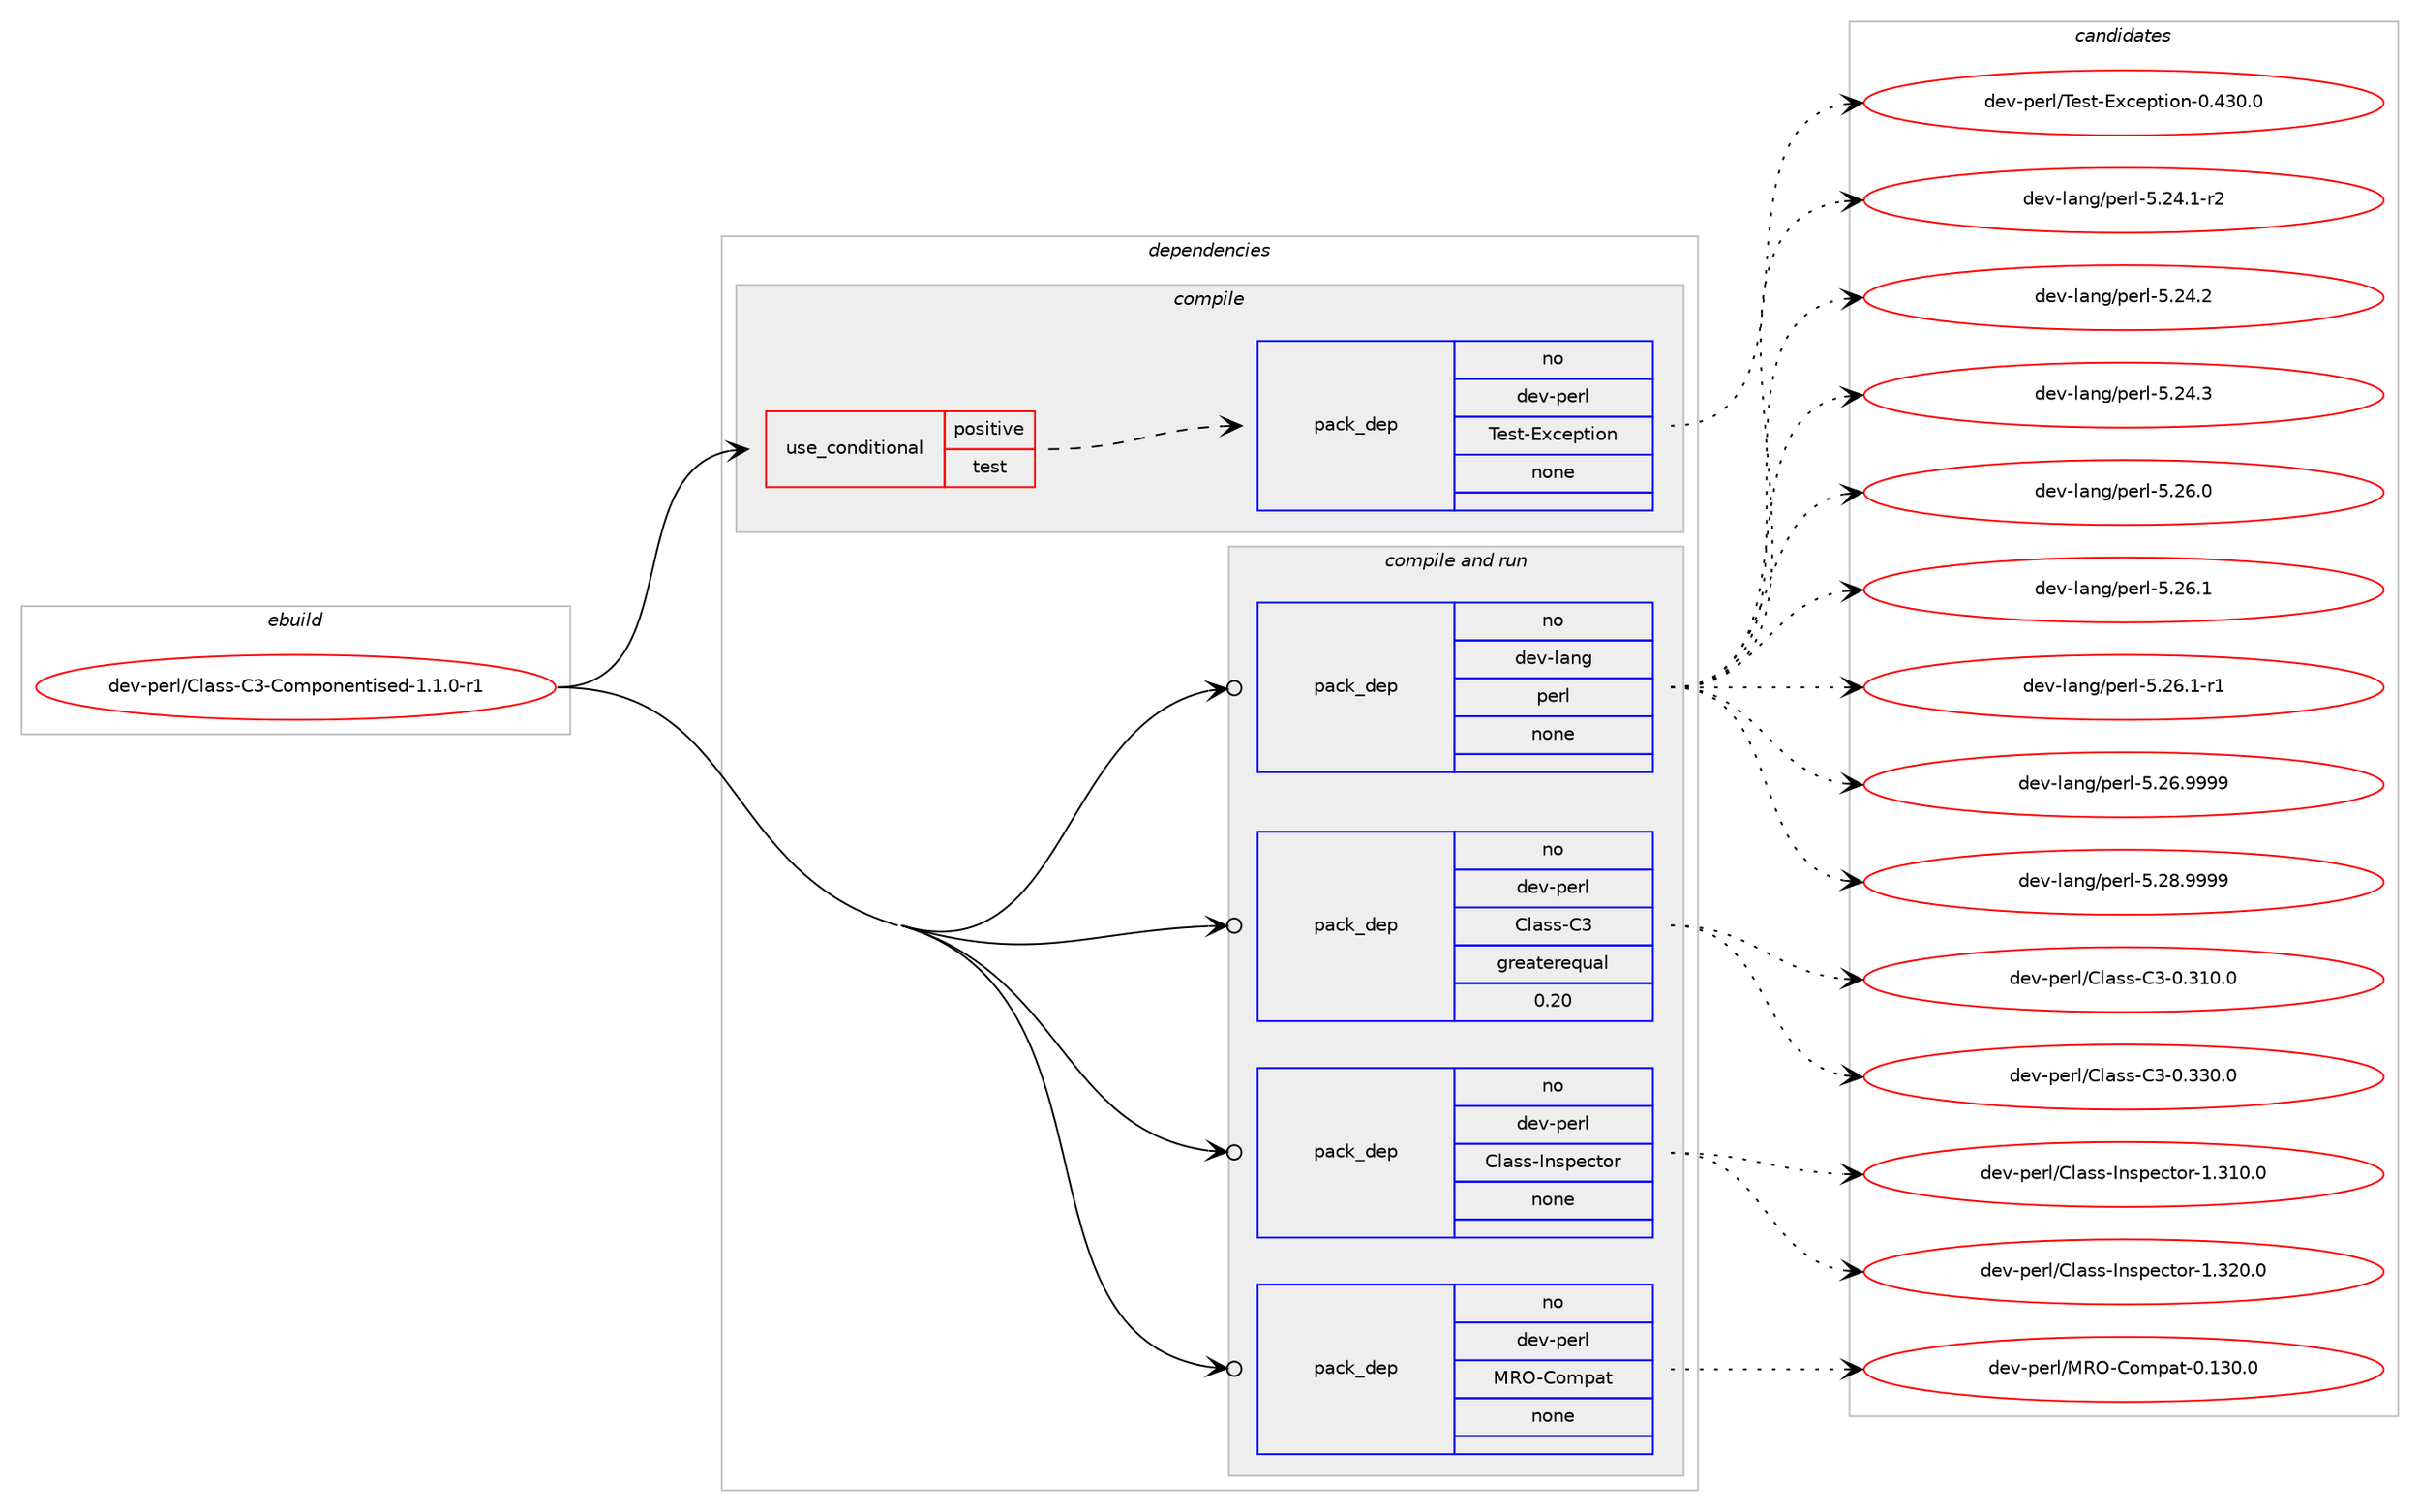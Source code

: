 digraph prolog {

# *************
# Graph options
# *************

newrank=true;
concentrate=true;
compound=true;
graph [rankdir=LR,fontname=Helvetica,fontsize=10,ranksep=1.5];#, ranksep=2.5, nodesep=0.2];
edge  [arrowhead=vee];
node  [fontname=Helvetica,fontsize=10];

# **********
# The ebuild
# **********

subgraph cluster_leftcol {
color=gray;
rank=same;
label=<<i>ebuild</i>>;
id [label="dev-perl/Class-C3-Componentised-1.1.0-r1", color=red, width=4, href="../dev-perl/Class-C3-Componentised-1.1.0-r1.svg"];
}

# ****************
# The dependencies
# ****************

subgraph cluster_midcol {
color=gray;
label=<<i>dependencies</i>>;
subgraph cluster_compile {
fillcolor="#eeeeee";
style=filled;
label=<<i>compile</i>>;
subgraph cond26786 {
dependency126039 [label=<<TABLE BORDER="0" CELLBORDER="1" CELLSPACING="0" CELLPADDING="4"><TR><TD ROWSPAN="3" CELLPADDING="10">use_conditional</TD></TR><TR><TD>positive</TD></TR><TR><TD>test</TD></TR></TABLE>>, shape=none, color=red];
subgraph pack95592 {
dependency126040 [label=<<TABLE BORDER="0" CELLBORDER="1" CELLSPACING="0" CELLPADDING="4" WIDTH="220"><TR><TD ROWSPAN="6" CELLPADDING="30">pack_dep</TD></TR><TR><TD WIDTH="110">no</TD></TR><TR><TD>dev-perl</TD></TR><TR><TD>Test-Exception</TD></TR><TR><TD>none</TD></TR><TR><TD></TD></TR></TABLE>>, shape=none, color=blue];
}
dependency126039:e -> dependency126040:w [weight=20,style="dashed",arrowhead="vee"];
}
id:e -> dependency126039:w [weight=20,style="solid",arrowhead="vee"];
}
subgraph cluster_compileandrun {
fillcolor="#eeeeee";
style=filled;
label=<<i>compile and run</i>>;
subgraph pack95593 {
dependency126041 [label=<<TABLE BORDER="0" CELLBORDER="1" CELLSPACING="0" CELLPADDING="4" WIDTH="220"><TR><TD ROWSPAN="6" CELLPADDING="30">pack_dep</TD></TR><TR><TD WIDTH="110">no</TD></TR><TR><TD>dev-lang</TD></TR><TR><TD>perl</TD></TR><TR><TD>none</TD></TR><TR><TD></TD></TR></TABLE>>, shape=none, color=blue];
}
id:e -> dependency126041:w [weight=20,style="solid",arrowhead="odotvee"];
subgraph pack95594 {
dependency126042 [label=<<TABLE BORDER="0" CELLBORDER="1" CELLSPACING="0" CELLPADDING="4" WIDTH="220"><TR><TD ROWSPAN="6" CELLPADDING="30">pack_dep</TD></TR><TR><TD WIDTH="110">no</TD></TR><TR><TD>dev-perl</TD></TR><TR><TD>Class-C3</TD></TR><TR><TD>greaterequal</TD></TR><TR><TD>0.20</TD></TR></TABLE>>, shape=none, color=blue];
}
id:e -> dependency126042:w [weight=20,style="solid",arrowhead="odotvee"];
subgraph pack95595 {
dependency126043 [label=<<TABLE BORDER="0" CELLBORDER="1" CELLSPACING="0" CELLPADDING="4" WIDTH="220"><TR><TD ROWSPAN="6" CELLPADDING="30">pack_dep</TD></TR><TR><TD WIDTH="110">no</TD></TR><TR><TD>dev-perl</TD></TR><TR><TD>Class-Inspector</TD></TR><TR><TD>none</TD></TR><TR><TD></TD></TR></TABLE>>, shape=none, color=blue];
}
id:e -> dependency126043:w [weight=20,style="solid",arrowhead="odotvee"];
subgraph pack95596 {
dependency126044 [label=<<TABLE BORDER="0" CELLBORDER="1" CELLSPACING="0" CELLPADDING="4" WIDTH="220"><TR><TD ROWSPAN="6" CELLPADDING="30">pack_dep</TD></TR><TR><TD WIDTH="110">no</TD></TR><TR><TD>dev-perl</TD></TR><TR><TD>MRO-Compat</TD></TR><TR><TD>none</TD></TR><TR><TD></TD></TR></TABLE>>, shape=none, color=blue];
}
id:e -> dependency126044:w [weight=20,style="solid",arrowhead="odotvee"];
}
subgraph cluster_run {
fillcolor="#eeeeee";
style=filled;
label=<<i>run</i>>;
}
}

# **************
# The candidates
# **************

subgraph cluster_choices {
rank=same;
color=gray;
label=<<i>candidates</i>>;

subgraph choice95592 {
color=black;
nodesep=1;
choice1001011184511210111410847841011151164569120991011121161051111104548465251484648 [label="dev-perl/Test-Exception-0.430.0", color=red, width=4,href="../dev-perl/Test-Exception-0.430.0.svg"];
dependency126040:e -> choice1001011184511210111410847841011151164569120991011121161051111104548465251484648:w [style=dotted,weight="100"];
}
subgraph choice95593 {
color=black;
nodesep=1;
choice100101118451089711010347112101114108455346505246494511450 [label="dev-lang/perl-5.24.1-r2", color=red, width=4,href="../dev-lang/perl-5.24.1-r2.svg"];
choice10010111845108971101034711210111410845534650524650 [label="dev-lang/perl-5.24.2", color=red, width=4,href="../dev-lang/perl-5.24.2.svg"];
choice10010111845108971101034711210111410845534650524651 [label="dev-lang/perl-5.24.3", color=red, width=4,href="../dev-lang/perl-5.24.3.svg"];
choice10010111845108971101034711210111410845534650544648 [label="dev-lang/perl-5.26.0", color=red, width=4,href="../dev-lang/perl-5.26.0.svg"];
choice10010111845108971101034711210111410845534650544649 [label="dev-lang/perl-5.26.1", color=red, width=4,href="../dev-lang/perl-5.26.1.svg"];
choice100101118451089711010347112101114108455346505446494511449 [label="dev-lang/perl-5.26.1-r1", color=red, width=4,href="../dev-lang/perl-5.26.1-r1.svg"];
choice10010111845108971101034711210111410845534650544657575757 [label="dev-lang/perl-5.26.9999", color=red, width=4,href="../dev-lang/perl-5.26.9999.svg"];
choice10010111845108971101034711210111410845534650564657575757 [label="dev-lang/perl-5.28.9999", color=red, width=4,href="../dev-lang/perl-5.28.9999.svg"];
dependency126041:e -> choice100101118451089711010347112101114108455346505246494511450:w [style=dotted,weight="100"];
dependency126041:e -> choice10010111845108971101034711210111410845534650524650:w [style=dotted,weight="100"];
dependency126041:e -> choice10010111845108971101034711210111410845534650524651:w [style=dotted,weight="100"];
dependency126041:e -> choice10010111845108971101034711210111410845534650544648:w [style=dotted,weight="100"];
dependency126041:e -> choice10010111845108971101034711210111410845534650544649:w [style=dotted,weight="100"];
dependency126041:e -> choice100101118451089711010347112101114108455346505446494511449:w [style=dotted,weight="100"];
dependency126041:e -> choice10010111845108971101034711210111410845534650544657575757:w [style=dotted,weight="100"];
dependency126041:e -> choice10010111845108971101034711210111410845534650564657575757:w [style=dotted,weight="100"];
}
subgraph choice95594 {
color=black;
nodesep=1;
choice100101118451121011141084767108971151154567514548465149484648 [label="dev-perl/Class-C3-0.310.0", color=red, width=4,href="../dev-perl/Class-C3-0.310.0.svg"];
choice100101118451121011141084767108971151154567514548465151484648 [label="dev-perl/Class-C3-0.330.0", color=red, width=4,href="../dev-perl/Class-C3-0.330.0.svg"];
dependency126042:e -> choice100101118451121011141084767108971151154567514548465149484648:w [style=dotted,weight="100"];
dependency126042:e -> choice100101118451121011141084767108971151154567514548465151484648:w [style=dotted,weight="100"];
}
subgraph choice95595 {
color=black;
nodesep=1;
choice100101118451121011141084767108971151154573110115112101991161111144549465149484648 [label="dev-perl/Class-Inspector-1.310.0", color=red, width=4,href="../dev-perl/Class-Inspector-1.310.0.svg"];
choice100101118451121011141084767108971151154573110115112101991161111144549465150484648 [label="dev-perl/Class-Inspector-1.320.0", color=red, width=4,href="../dev-perl/Class-Inspector-1.320.0.svg"];
dependency126043:e -> choice100101118451121011141084767108971151154573110115112101991161111144549465149484648:w [style=dotted,weight="100"];
dependency126043:e -> choice100101118451121011141084767108971151154573110115112101991161111144549465150484648:w [style=dotted,weight="100"];
}
subgraph choice95596 {
color=black;
nodesep=1;
choice10010111845112101114108477782794567111109112971164548464951484648 [label="dev-perl/MRO-Compat-0.130.0", color=red, width=4,href="../dev-perl/MRO-Compat-0.130.0.svg"];
dependency126044:e -> choice10010111845112101114108477782794567111109112971164548464951484648:w [style=dotted,weight="100"];
}
}

}
